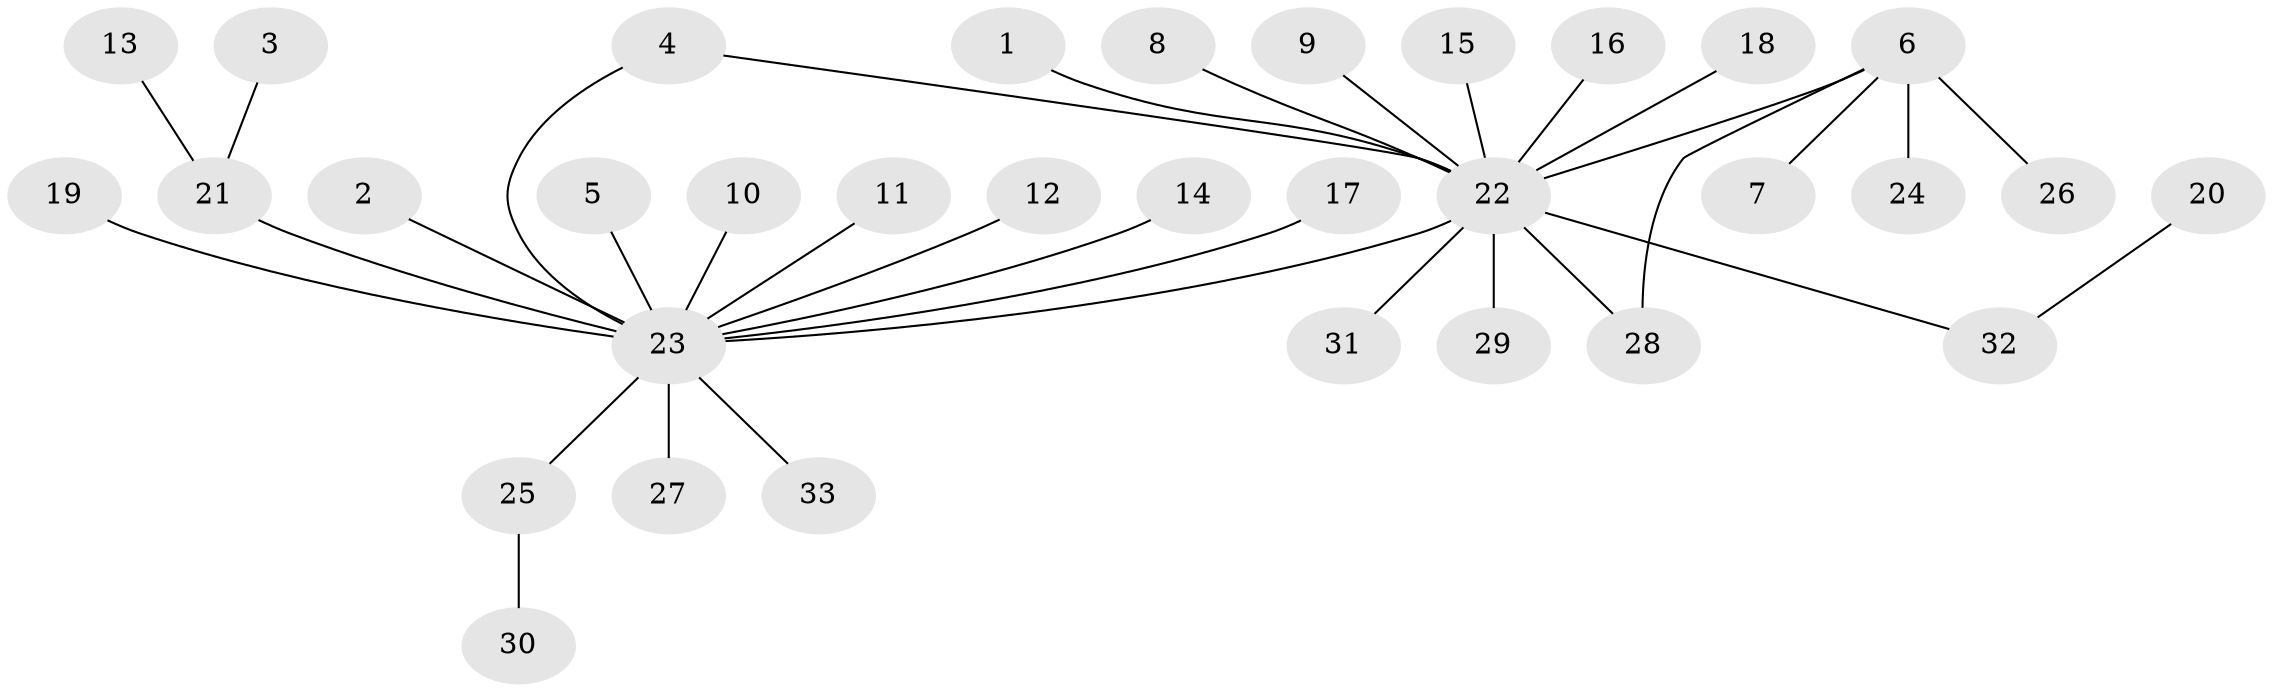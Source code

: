 // original degree distribution, {3: 0.09836065573770492, 10: 0.01639344262295082, 9: 0.01639344262295082, 5: 0.01639344262295082, 1: 0.6229508196721312, 2: 0.18032786885245902, 14: 0.01639344262295082, 4: 0.01639344262295082, 6: 0.01639344262295082}
// Generated by graph-tools (version 1.1) at 2025/49/03/09/25 03:49:54]
// undirected, 33 vertices, 34 edges
graph export_dot {
graph [start="1"]
  node [color=gray90,style=filled];
  1;
  2;
  3;
  4;
  5;
  6;
  7;
  8;
  9;
  10;
  11;
  12;
  13;
  14;
  15;
  16;
  17;
  18;
  19;
  20;
  21;
  22;
  23;
  24;
  25;
  26;
  27;
  28;
  29;
  30;
  31;
  32;
  33;
  1 -- 22 [weight=1.0];
  2 -- 23 [weight=1.0];
  3 -- 21 [weight=1.0];
  4 -- 22 [weight=1.0];
  4 -- 23 [weight=1.0];
  5 -- 23 [weight=1.0];
  6 -- 7 [weight=1.0];
  6 -- 22 [weight=1.0];
  6 -- 24 [weight=1.0];
  6 -- 26 [weight=1.0];
  6 -- 28 [weight=1.0];
  8 -- 22 [weight=1.0];
  9 -- 22 [weight=1.0];
  10 -- 23 [weight=1.0];
  11 -- 23 [weight=1.0];
  12 -- 23 [weight=1.0];
  13 -- 21 [weight=1.0];
  14 -- 23 [weight=1.0];
  15 -- 22 [weight=1.0];
  16 -- 22 [weight=1.0];
  17 -- 23 [weight=1.0];
  18 -- 22 [weight=1.0];
  19 -- 23 [weight=2.0];
  20 -- 32 [weight=1.0];
  21 -- 23 [weight=1.0];
  22 -- 23 [weight=1.0];
  22 -- 28 [weight=1.0];
  22 -- 29 [weight=1.0];
  22 -- 31 [weight=1.0];
  22 -- 32 [weight=1.0];
  23 -- 25 [weight=1.0];
  23 -- 27 [weight=1.0];
  23 -- 33 [weight=1.0];
  25 -- 30 [weight=1.0];
}
